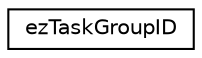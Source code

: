 digraph "Graphical Class Hierarchy"
{
 // LATEX_PDF_SIZE
  edge [fontname="Helvetica",fontsize="10",labelfontname="Helvetica",labelfontsize="10"];
  node [fontname="Helvetica",fontsize="10",shape=record];
  rankdir="LR";
  Node0 [label="ezTaskGroupID",height=0.2,width=0.4,color="black", fillcolor="white", style="filled",URL="$df/d37/classez_task_group_i_d.htm",tooltip="Given out by ezTaskSystem::CreateTaskGroup to identify a task group."];
}
